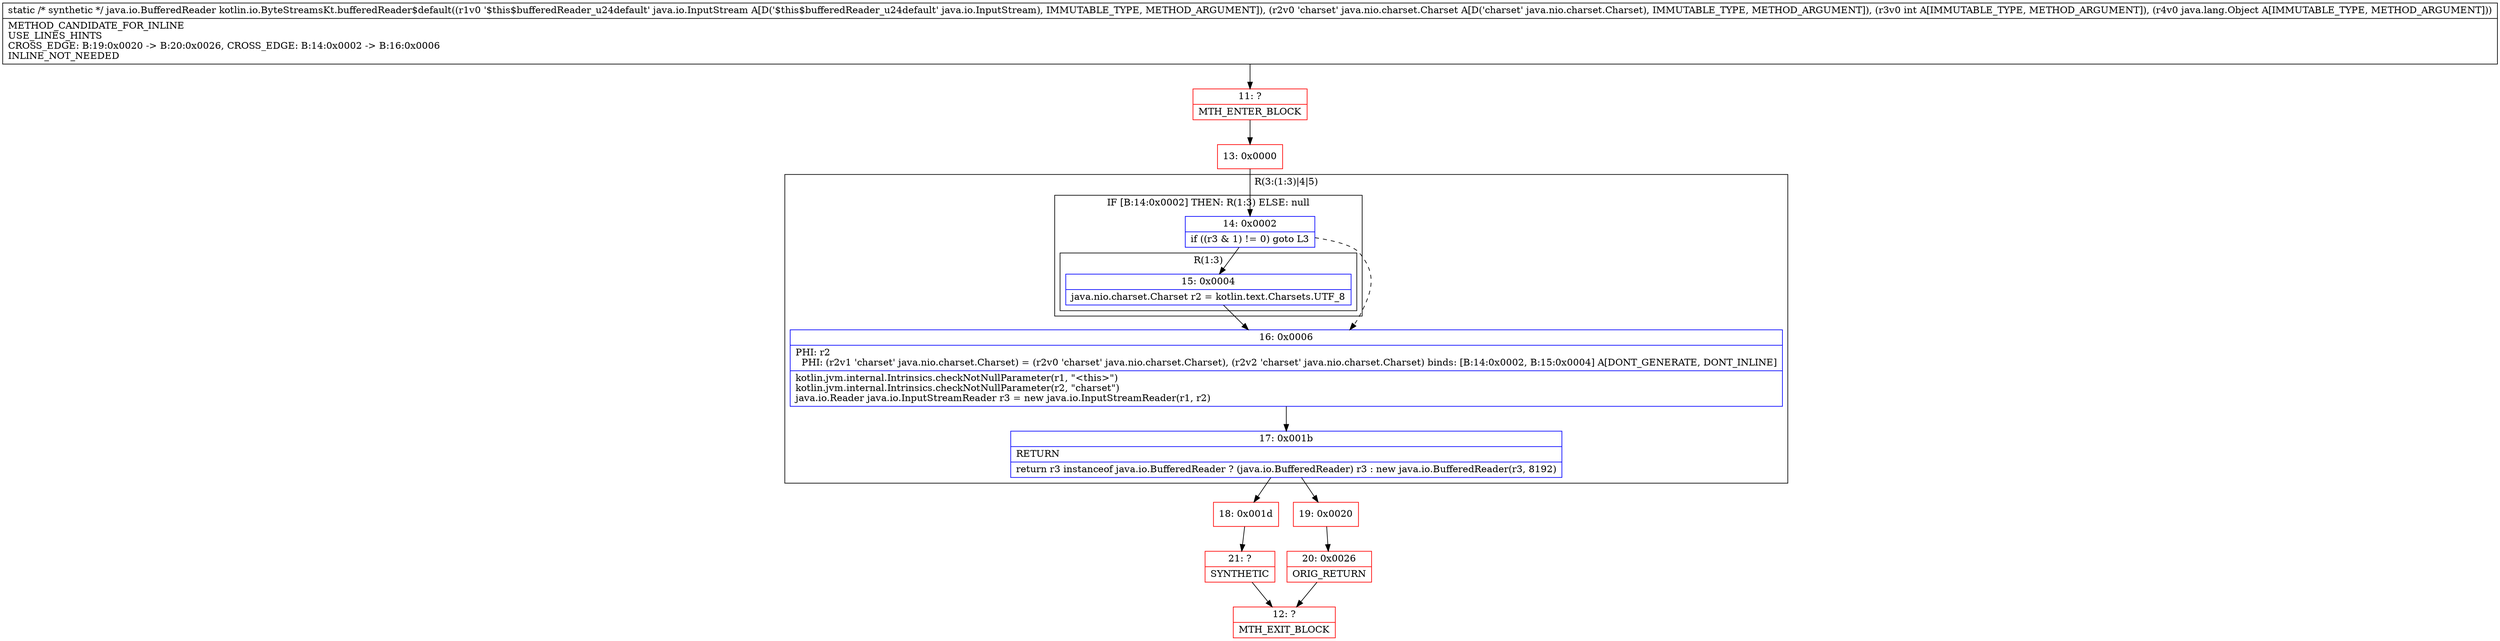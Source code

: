 digraph "CFG forkotlin.io.ByteStreamsKt.bufferedReader$default(Ljava\/io\/InputStream;Ljava\/nio\/charset\/Charset;ILjava\/lang\/Object;)Ljava\/io\/BufferedReader;" {
subgraph cluster_Region_1805325594 {
label = "R(3:(1:3)|4|5)";
node [shape=record,color=blue];
subgraph cluster_IfRegion_655797605 {
label = "IF [B:14:0x0002] THEN: R(1:3) ELSE: null";
node [shape=record,color=blue];
Node_14 [shape=record,label="{14\:\ 0x0002|if ((r3 & 1) != 0) goto L3\l}"];
subgraph cluster_Region_175639668 {
label = "R(1:3)";
node [shape=record,color=blue];
Node_15 [shape=record,label="{15\:\ 0x0004|java.nio.charset.Charset r2 = kotlin.text.Charsets.UTF_8\l}"];
}
}
Node_16 [shape=record,label="{16\:\ 0x0006|PHI: r2 \l  PHI: (r2v1 'charset' java.nio.charset.Charset) = (r2v0 'charset' java.nio.charset.Charset), (r2v2 'charset' java.nio.charset.Charset) binds: [B:14:0x0002, B:15:0x0004] A[DONT_GENERATE, DONT_INLINE]\l|kotlin.jvm.internal.Intrinsics.checkNotNullParameter(r1, \"\<this\>\")\lkotlin.jvm.internal.Intrinsics.checkNotNullParameter(r2, \"charset\")\ljava.io.Reader java.io.InputStreamReader r3 = new java.io.InputStreamReader(r1, r2)\l}"];
Node_17 [shape=record,label="{17\:\ 0x001b|RETURN\l|return r3 instanceof java.io.BufferedReader ? (java.io.BufferedReader) r3 : new java.io.BufferedReader(r3, 8192)\l}"];
}
Node_11 [shape=record,color=red,label="{11\:\ ?|MTH_ENTER_BLOCK\l}"];
Node_13 [shape=record,color=red,label="{13\:\ 0x0000}"];
Node_18 [shape=record,color=red,label="{18\:\ 0x001d}"];
Node_21 [shape=record,color=red,label="{21\:\ ?|SYNTHETIC\l}"];
Node_12 [shape=record,color=red,label="{12\:\ ?|MTH_EXIT_BLOCK\l}"];
Node_19 [shape=record,color=red,label="{19\:\ 0x0020}"];
Node_20 [shape=record,color=red,label="{20\:\ 0x0026|ORIG_RETURN\l}"];
MethodNode[shape=record,label="{static \/* synthetic *\/ java.io.BufferedReader kotlin.io.ByteStreamsKt.bufferedReader$default((r1v0 '$this$bufferedReader_u24default' java.io.InputStream A[D('$this$bufferedReader_u24default' java.io.InputStream), IMMUTABLE_TYPE, METHOD_ARGUMENT]), (r2v0 'charset' java.nio.charset.Charset A[D('charset' java.nio.charset.Charset), IMMUTABLE_TYPE, METHOD_ARGUMENT]), (r3v0 int A[IMMUTABLE_TYPE, METHOD_ARGUMENT]), (r4v0 java.lang.Object A[IMMUTABLE_TYPE, METHOD_ARGUMENT]))  | METHOD_CANDIDATE_FOR_INLINE\lUSE_LINES_HINTS\lCROSS_EDGE: B:19:0x0020 \-\> B:20:0x0026, CROSS_EDGE: B:14:0x0002 \-\> B:16:0x0006\lINLINE_NOT_NEEDED\l}"];
MethodNode -> Node_11;Node_14 -> Node_15;
Node_14 -> Node_16[style=dashed];
Node_15 -> Node_16;
Node_16 -> Node_17;
Node_17 -> Node_18;
Node_17 -> Node_19;
Node_11 -> Node_13;
Node_13 -> Node_14;
Node_18 -> Node_21;
Node_21 -> Node_12;
Node_19 -> Node_20;
Node_20 -> Node_12;
}

